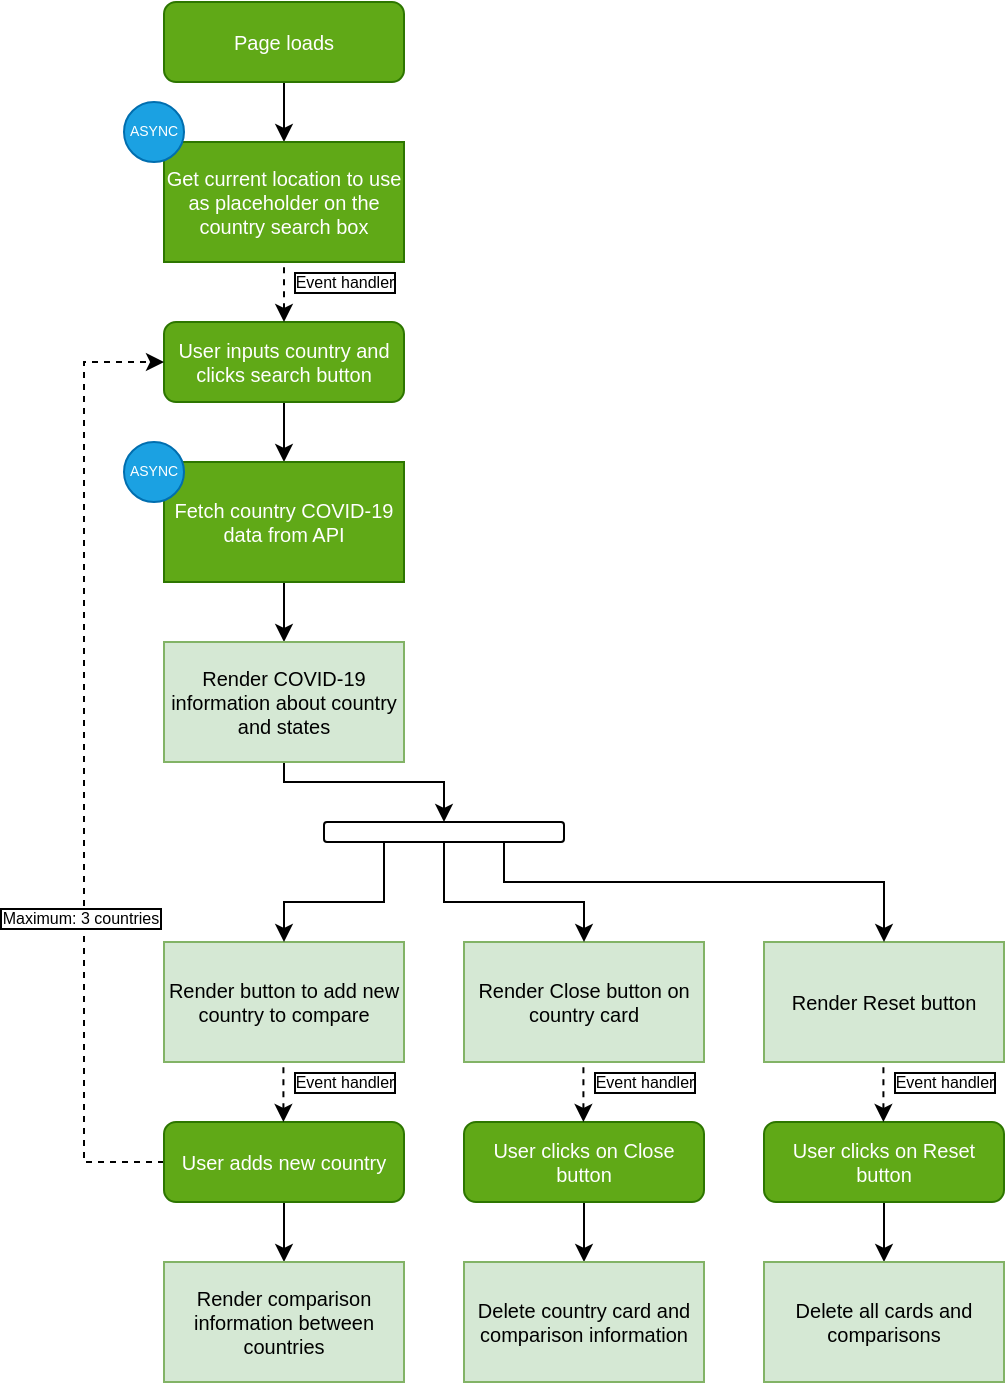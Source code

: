 <mxfile>
    <diagram id="C5RBs43oDa-KdzZeNtuy" name="Page-1">
        <mxGraphModel dx="404" dy="578" grid="1" gridSize="10" guides="1" tooltips="1" connect="1" arrows="1" fold="1" page="1" pageScale="1" pageWidth="827" pageHeight="1169" math="0" shadow="0">
            <root>
                <mxCell id="WIyWlLk6GJQsqaUBKTNV-0"/>
                <mxCell id="WIyWlLk6GJQsqaUBKTNV-1" parent="WIyWlLk6GJQsqaUBKTNV-0"/>
                <mxCell id="nCoyNoLL6VT5nCh0kXBd-9" style="edgeStyle=orthogonalEdgeStyle;rounded=0;orthogonalLoop=1;jettySize=auto;html=1;exitX=0.5;exitY=1;exitDx=0;exitDy=0;fontSize=7;" parent="WIyWlLk6GJQsqaUBKTNV-1" source="WIyWlLk6GJQsqaUBKTNV-3" target="nCoyNoLL6VT5nCh0kXBd-0" edge="1">
                    <mxGeometry relative="1" as="geometry"/>
                </mxCell>
                <mxCell id="WIyWlLk6GJQsqaUBKTNV-3" value="Page loads" style="rounded=1;whiteSpace=wrap;html=1;fontSize=10;glass=0;strokeWidth=1;shadow=0;fillColor=#60a917;strokeColor=#2D7600;fontColor=#ffffff;" parent="WIyWlLk6GJQsqaUBKTNV-1" vertex="1">
                    <mxGeometry x="160" y="100" width="120" height="40" as="geometry"/>
                </mxCell>
                <mxCell id="nCoyNoLL6VT5nCh0kXBd-0" value="Get current location to use as placeholder on the country search box" style="rounded=0;whiteSpace=wrap;html=1;fontSize=10;fillColor=#60a917;strokeColor=#2D7600;fontColor=#ffffff;" parent="WIyWlLk6GJQsqaUBKTNV-1" vertex="1">
                    <mxGeometry x="160" y="170" width="120" height="60" as="geometry"/>
                </mxCell>
                <mxCell id="nCoyNoLL6VT5nCh0kXBd-2" value="ASYNC" style="ellipse;whiteSpace=wrap;html=1;aspect=fixed;fontSize=7;fillColor=#1ba1e2;strokeColor=#006EAF;fontColor=#ffffff;" parent="WIyWlLk6GJQsqaUBKTNV-1" vertex="1">
                    <mxGeometry x="140" y="150" width="30" height="30" as="geometry"/>
                </mxCell>
                <mxCell id="nCoyNoLL6VT5nCh0kXBd-8" style="edgeStyle=orthogonalEdgeStyle;rounded=0;orthogonalLoop=1;jettySize=auto;html=1;exitX=0.5;exitY=1;exitDx=0;exitDy=0;entryX=0.5;entryY=0;entryDx=0;entryDy=0;fontSize=7;" parent="WIyWlLk6GJQsqaUBKTNV-1" source="nCoyNoLL6VT5nCh0kXBd-4" target="nCoyNoLL6VT5nCh0kXBd-6" edge="1">
                    <mxGeometry relative="1" as="geometry"/>
                </mxCell>
                <mxCell id="nCoyNoLL6VT5nCh0kXBd-4" value="User inputs country and clicks search button" style="rounded=1;whiteSpace=wrap;html=1;fontSize=10;glass=0;strokeWidth=1;shadow=0;fillColor=#60a917;strokeColor=#2D7600;fontColor=#ffffff;" parent="WIyWlLk6GJQsqaUBKTNV-1" vertex="1">
                    <mxGeometry x="160" y="260" width="120" height="40" as="geometry"/>
                </mxCell>
                <mxCell id="nCoyNoLL6VT5nCh0kXBd-5" value="Event handler" style="endArrow=none;dashed=1;html=1;fontSize=8;exitX=0.5;exitY=0;exitDx=0;exitDy=0;entryX=0.5;entryY=1;entryDx=0;entryDy=0;startArrow=classic;startFill=1;labelBorderColor=#000000;" parent="WIyWlLk6GJQsqaUBKTNV-1" source="nCoyNoLL6VT5nCh0kXBd-4" target="nCoyNoLL6VT5nCh0kXBd-0" edge="1">
                    <mxGeometry x="0.333" y="-30" width="50" height="50" relative="1" as="geometry">
                        <mxPoint x="370" y="310" as="sourcePoint"/>
                        <mxPoint x="420" y="260" as="targetPoint"/>
                        <mxPoint as="offset"/>
                    </mxGeometry>
                </mxCell>
                <mxCell id="nCoyNoLL6VT5nCh0kXBd-12" style="edgeStyle=orthogonalEdgeStyle;rounded=0;orthogonalLoop=1;jettySize=auto;html=1;exitX=0.5;exitY=1;exitDx=0;exitDy=0;fontSize=7;startArrow=none;startFill=0;" parent="WIyWlLk6GJQsqaUBKTNV-1" source="nCoyNoLL6VT5nCh0kXBd-6" target="nCoyNoLL6VT5nCh0kXBd-11" edge="1">
                    <mxGeometry relative="1" as="geometry"/>
                </mxCell>
                <mxCell id="nCoyNoLL6VT5nCh0kXBd-6" value="Fetch country COVID-19 data from API" style="rounded=0;whiteSpace=wrap;html=1;fontSize=10;fillColor=#60a917;strokeColor=#2D7600;fontColor=#ffffff;" parent="WIyWlLk6GJQsqaUBKTNV-1" vertex="1">
                    <mxGeometry x="160" y="330" width="120" height="60" as="geometry"/>
                </mxCell>
                <mxCell id="nCoyNoLL6VT5nCh0kXBd-7" value="ASYNC" style="ellipse;whiteSpace=wrap;html=1;aspect=fixed;fontSize=7;fillColor=#1ba1e2;strokeColor=#006EAF;fontColor=#ffffff;" parent="WIyWlLk6GJQsqaUBKTNV-1" vertex="1">
                    <mxGeometry x="140" y="320" width="30" height="30" as="geometry"/>
                </mxCell>
                <mxCell id="nCoyNoLL6VT5nCh0kXBd-51" style="edgeStyle=orthogonalEdgeStyle;rounded=0;orthogonalLoop=1;jettySize=auto;html=1;exitX=0.5;exitY=1;exitDx=0;exitDy=0;entryX=0.5;entryY=0;entryDx=0;entryDy=0;fontSize=8;startArrow=none;startFill=0;endArrow=classic;endFill=1;" parent="WIyWlLk6GJQsqaUBKTNV-1" source="nCoyNoLL6VT5nCh0kXBd-11" target="nCoyNoLL6VT5nCh0kXBd-50" edge="1">
                    <mxGeometry relative="1" as="geometry">
                        <Array as="points">
                            <mxPoint x="220" y="490"/>
                            <mxPoint x="300" y="490"/>
                        </Array>
                    </mxGeometry>
                </mxCell>
                <mxCell id="nCoyNoLL6VT5nCh0kXBd-11" value="&lt;span style=&quot;color: rgb(0 , 0 , 0) ; font-family: &amp;#34;helvetica&amp;#34; ; font-size: 10px ; font-style: normal ; font-weight: 400 ; letter-spacing: normal ; text-align: center ; text-indent: 0px ; text-transform: none ; word-spacing: 0px ; display: inline ; float: none&quot;&gt;Render COVID-19 information about country and states&lt;/span&gt;" style="rounded=0;whiteSpace=wrap;html=1;fontSize=7;fillColor=#d5e8d4;strokeColor=#82b366;labelBackgroundColor=none;" parent="WIyWlLk6GJQsqaUBKTNV-1" vertex="1">
                    <mxGeometry x="160" y="420" width="120" height="60" as="geometry"/>
                </mxCell>
                <mxCell id="nCoyNoLL6VT5nCh0kXBd-15" style="edgeStyle=orthogonalEdgeStyle;rounded=0;orthogonalLoop=1;jettySize=auto;html=1;exitX=0;exitY=0.5;exitDx=0;exitDy=0;entryX=0;entryY=0.5;entryDx=0;entryDy=0;fontSize=7;startArrow=none;startFill=0;dashed=1;" parent="WIyWlLk6GJQsqaUBKTNV-1" source="nCoyNoLL6VT5nCh0kXBd-28" target="nCoyNoLL6VT5nCh0kXBd-4" edge="1">
                    <mxGeometry relative="1" as="geometry">
                        <Array as="points">
                            <mxPoint x="120" y="680"/>
                            <mxPoint x="120" y="280"/>
                        </Array>
                    </mxGeometry>
                </mxCell>
                <mxCell id="nCoyNoLL6VT5nCh0kXBd-22" value="Maximum: 3 countries" style="edgeLabel;html=1;align=center;verticalAlign=middle;resizable=0;points=[];fontSize=8;labelBackgroundColor=#ffffff;labelBorderColor=#000000;" parent="nCoyNoLL6VT5nCh0kXBd-15" vertex="1" connectable="0">
                    <mxGeometry x="0.181" y="2" relative="1" as="geometry">
                        <mxPoint y="121" as="offset"/>
                    </mxGeometry>
                </mxCell>
                <mxCell id="nCoyNoLL6VT5nCh0kXBd-13" value="&lt;span style=&quot;color: rgb(0 , 0 , 0) ; font-family: &amp;#34;helvetica&amp;#34; ; font-size: 10px ; font-style: normal ; font-weight: 400 ; letter-spacing: normal ; text-align: center ; text-indent: 0px ; text-transform: none ; word-spacing: 0px ; display: inline ; float: none&quot;&gt;Render button to add new country to compare&lt;/span&gt;" style="rounded=0;whiteSpace=wrap;html=1;fontSize=7;fillColor=#d5e8d4;strokeColor=#82b366;labelBackgroundColor=none;" parent="WIyWlLk6GJQsqaUBKTNV-1" vertex="1">
                    <mxGeometry x="160" y="570" width="120" height="60" as="geometry"/>
                </mxCell>
                <mxCell id="nCoyNoLL6VT5nCh0kXBd-23" value="&lt;span style=&quot;color: rgb(0 , 0 , 0) ; font-family: &amp;#34;helvetica&amp;#34; ; font-size: 10px ; font-style: normal ; font-weight: 400 ; letter-spacing: normal ; text-align: center ; text-indent: 0px ; text-transform: none ; word-spacing: 0px ; display: inline ; float: none&quot;&gt;Render Close button on country card&lt;/span&gt;" style="rounded=0;whiteSpace=wrap;html=1;fontSize=7;fillColor=#d5e8d4;strokeColor=#82b366;labelBackgroundColor=none;" parent="WIyWlLk6GJQsqaUBKTNV-1" vertex="1">
                    <mxGeometry x="310" y="570" width="120" height="60" as="geometry"/>
                </mxCell>
                <mxCell id="nCoyNoLL6VT5nCh0kXBd-25" value="&lt;span style=&quot;color: rgb(0 , 0 , 0) ; font-family: &amp;#34;helvetica&amp;#34; ; font-size: 10px ; font-style: normal ; font-weight: 400 ; letter-spacing: normal ; text-align: center ; text-indent: 0px ; text-transform: none ; word-spacing: 0px ; display: inline ; float: none&quot;&gt;Render Reset button&lt;/span&gt;" style="rounded=0;whiteSpace=wrap;html=1;fontSize=7;fillColor=#d5e8d4;strokeColor=#82b366;labelBackgroundColor=none;" parent="WIyWlLk6GJQsqaUBKTNV-1" vertex="1">
                    <mxGeometry x="460" y="570" width="120" height="60" as="geometry"/>
                </mxCell>
                <mxCell id="nCoyNoLL6VT5nCh0kXBd-31" style="edgeStyle=orthogonalEdgeStyle;rounded=0;orthogonalLoop=1;jettySize=auto;html=1;exitX=0.5;exitY=1;exitDx=0;exitDy=0;entryX=0.5;entryY=0;entryDx=0;entryDy=0;fontSize=8;startArrow=none;startFill=0;" parent="WIyWlLk6GJQsqaUBKTNV-1" source="nCoyNoLL6VT5nCh0kXBd-28" target="nCoyNoLL6VT5nCh0kXBd-30" edge="1">
                    <mxGeometry relative="1" as="geometry"/>
                </mxCell>
                <mxCell id="nCoyNoLL6VT5nCh0kXBd-28" value="User adds new country" style="rounded=1;whiteSpace=wrap;html=1;fontSize=10;glass=0;strokeWidth=1;shadow=0;fillColor=#60a917;strokeColor=#2D7600;fontColor=#ffffff;" parent="WIyWlLk6GJQsqaUBKTNV-1" vertex="1">
                    <mxGeometry x="160" y="660" width="120" height="40" as="geometry"/>
                </mxCell>
                <mxCell id="nCoyNoLL6VT5nCh0kXBd-29" value="Event handler" style="endArrow=none;dashed=1;html=1;fontSize=8;exitX=0.5;exitY=0;exitDx=0;exitDy=0;entryX=0.5;entryY=1;entryDx=0;entryDy=0;startArrow=classic;startFill=1;labelBorderColor=#000000;" parent="WIyWlLk6GJQsqaUBKTNV-1" edge="1">
                    <mxGeometry x="0.333" y="-30" width="50" height="50" relative="1" as="geometry">
                        <mxPoint x="219.71" y="660" as="sourcePoint"/>
                        <mxPoint x="219.71" y="630" as="targetPoint"/>
                        <mxPoint as="offset"/>
                    </mxGeometry>
                </mxCell>
                <mxCell id="nCoyNoLL6VT5nCh0kXBd-30" value="&lt;span style=&quot;color: rgb(0 , 0 , 0) ; font-family: &amp;#34;helvetica&amp;#34; ; font-size: 10px ; font-style: normal ; font-weight: 400 ; letter-spacing: normal ; text-align: center ; text-indent: 0px ; text-transform: none ; word-spacing: 0px ; display: inline ; float: none&quot;&gt;Render comparison information between countries&lt;/span&gt;" style="rounded=0;whiteSpace=wrap;html=1;fontSize=7;fillColor=#d5e8d4;strokeColor=#82b366;labelBackgroundColor=none;" parent="WIyWlLk6GJQsqaUBKTNV-1" vertex="1">
                    <mxGeometry x="160" y="730" width="120" height="60" as="geometry"/>
                </mxCell>
                <mxCell id="nCoyNoLL6VT5nCh0kXBd-38" style="edgeStyle=orthogonalEdgeStyle;rounded=0;orthogonalLoop=1;jettySize=auto;html=1;exitX=0.5;exitY=1;exitDx=0;exitDy=0;entryX=0.5;entryY=0;entryDx=0;entryDy=0;fontSize=8;startArrow=none;startFill=0;" parent="WIyWlLk6GJQsqaUBKTNV-1" source="nCoyNoLL6VT5nCh0kXBd-32" target="nCoyNoLL6VT5nCh0kXBd-33" edge="1">
                    <mxGeometry relative="1" as="geometry"/>
                </mxCell>
                <mxCell id="nCoyNoLL6VT5nCh0kXBd-32" value="User clicks on Close button" style="rounded=1;whiteSpace=wrap;html=1;fontSize=10;glass=0;strokeWidth=1;shadow=0;fillColor=#60a917;strokeColor=#2D7600;fontColor=#ffffff;" parent="WIyWlLk6GJQsqaUBKTNV-1" vertex="1">
                    <mxGeometry x="310" y="660" width="120" height="40" as="geometry"/>
                </mxCell>
                <mxCell id="nCoyNoLL6VT5nCh0kXBd-33" value="&lt;span style=&quot;color: rgb(0 , 0 , 0) ; font-family: &amp;#34;helvetica&amp;#34; ; font-size: 10px ; font-style: normal ; font-weight: 400 ; letter-spacing: normal ; text-align: center ; text-indent: 0px ; text-transform: none ; word-spacing: 0px ; display: inline ; float: none&quot;&gt;Delete country card and comparison information&lt;/span&gt;" style="rounded=0;whiteSpace=wrap;html=1;fontSize=7;fillColor=#d5e8d4;strokeColor=#82b366;labelBackgroundColor=none;" parent="WIyWlLk6GJQsqaUBKTNV-1" vertex="1">
                    <mxGeometry x="310" y="730" width="120" height="60" as="geometry"/>
                </mxCell>
                <mxCell id="nCoyNoLL6VT5nCh0kXBd-39" style="edgeStyle=orthogonalEdgeStyle;rounded=0;orthogonalLoop=1;jettySize=auto;html=1;exitX=0.5;exitY=1;exitDx=0;exitDy=0;entryX=0.5;entryY=0;entryDx=0;entryDy=0;fontSize=8;startArrow=none;startFill=0;" parent="WIyWlLk6GJQsqaUBKTNV-1" source="nCoyNoLL6VT5nCh0kXBd-34" target="nCoyNoLL6VT5nCh0kXBd-35" edge="1">
                    <mxGeometry relative="1" as="geometry"/>
                </mxCell>
                <mxCell id="nCoyNoLL6VT5nCh0kXBd-34" value="User clicks on Reset button" style="rounded=1;whiteSpace=wrap;html=1;fontSize=10;glass=0;strokeWidth=1;shadow=0;fillColor=#60a917;strokeColor=#2D7600;fontColor=#ffffff;" parent="WIyWlLk6GJQsqaUBKTNV-1" vertex="1">
                    <mxGeometry x="460" y="660" width="120" height="40" as="geometry"/>
                </mxCell>
                <mxCell id="nCoyNoLL6VT5nCh0kXBd-35" value="&lt;span style=&quot;color: rgb(0 , 0 , 0) ; font-family: &amp;#34;helvetica&amp;#34; ; font-size: 10px ; font-style: normal ; font-weight: 400 ; letter-spacing: normal ; text-align: center ; text-indent: 0px ; text-transform: none ; word-spacing: 0px ; display: inline ; float: none&quot;&gt;Delete all cards and comparisons&lt;/span&gt;" style="rounded=0;whiteSpace=wrap;html=1;fontSize=7;fillColor=#d5e8d4;strokeColor=#82b366;labelBackgroundColor=none;" parent="WIyWlLk6GJQsqaUBKTNV-1" vertex="1">
                    <mxGeometry x="460" y="730" width="120" height="60" as="geometry"/>
                </mxCell>
                <mxCell id="nCoyNoLL6VT5nCh0kXBd-36" value="Event handler" style="endArrow=none;dashed=1;html=1;fontSize=8;exitX=0.5;exitY=0;exitDx=0;exitDy=0;entryX=0.5;entryY=1;entryDx=0;entryDy=0;startArrow=classic;startFill=1;labelBorderColor=#000000;" parent="WIyWlLk6GJQsqaUBKTNV-1" edge="1">
                    <mxGeometry x="0.333" y="-30" width="50" height="50" relative="1" as="geometry">
                        <mxPoint x="369.71" y="660" as="sourcePoint"/>
                        <mxPoint x="369.71" y="630" as="targetPoint"/>
                        <mxPoint as="offset"/>
                    </mxGeometry>
                </mxCell>
                <mxCell id="nCoyNoLL6VT5nCh0kXBd-37" value="Event handler" style="endArrow=none;dashed=1;html=1;fontSize=8;exitX=0.5;exitY=0;exitDx=0;exitDy=0;entryX=0.5;entryY=1;entryDx=0;entryDy=0;startArrow=classic;startFill=1;labelBorderColor=#000000;" parent="WIyWlLk6GJQsqaUBKTNV-1" edge="1">
                    <mxGeometry x="0.333" y="-30" width="50" height="50" relative="1" as="geometry">
                        <mxPoint x="519.71" y="660" as="sourcePoint"/>
                        <mxPoint x="519.71" y="630" as="targetPoint"/>
                        <mxPoint as="offset"/>
                    </mxGeometry>
                </mxCell>
                <mxCell id="nCoyNoLL6VT5nCh0kXBd-53" style="edgeStyle=orthogonalEdgeStyle;rounded=0;orthogonalLoop=1;jettySize=auto;html=1;exitX=0.25;exitY=1;exitDx=0;exitDy=0;entryX=0.5;entryY=0;entryDx=0;entryDy=0;fontSize=8;startArrow=none;startFill=0;endArrow=classic;endFill=1;" parent="WIyWlLk6GJQsqaUBKTNV-1" source="nCoyNoLL6VT5nCh0kXBd-50" target="nCoyNoLL6VT5nCh0kXBd-13" edge="1">
                    <mxGeometry relative="1" as="geometry">
                        <Array as="points">
                            <mxPoint x="270" y="550"/>
                            <mxPoint x="220" y="550"/>
                        </Array>
                    </mxGeometry>
                </mxCell>
                <mxCell id="nCoyNoLL6VT5nCh0kXBd-54" style="edgeStyle=orthogonalEdgeStyle;rounded=0;orthogonalLoop=1;jettySize=auto;html=1;exitX=0.5;exitY=1;exitDx=0;exitDy=0;fontSize=8;startArrow=none;startFill=0;endArrow=classic;endFill=1;" parent="WIyWlLk6GJQsqaUBKTNV-1" source="nCoyNoLL6VT5nCh0kXBd-50" target="nCoyNoLL6VT5nCh0kXBd-23" edge="1">
                    <mxGeometry relative="1" as="geometry">
                        <Array as="points">
                            <mxPoint x="300" y="550"/>
                            <mxPoint x="370" y="550"/>
                        </Array>
                    </mxGeometry>
                </mxCell>
                <mxCell id="nCoyNoLL6VT5nCh0kXBd-55" style="edgeStyle=orthogonalEdgeStyle;rounded=0;orthogonalLoop=1;jettySize=auto;html=1;exitX=0.75;exitY=1;exitDx=0;exitDy=0;fontSize=8;startArrow=none;startFill=0;endArrow=classic;endFill=1;" parent="WIyWlLk6GJQsqaUBKTNV-1" source="nCoyNoLL6VT5nCh0kXBd-50" target="nCoyNoLL6VT5nCh0kXBd-25" edge="1">
                    <mxGeometry relative="1" as="geometry">
                        <Array as="points">
                            <mxPoint x="330" y="540"/>
                            <mxPoint x="520" y="540"/>
                        </Array>
                    </mxGeometry>
                </mxCell>
                <mxCell id="nCoyNoLL6VT5nCh0kXBd-50" value="" style="rounded=1;whiteSpace=wrap;html=1;labelBackgroundColor=#ffffff;fontSize=8;" parent="WIyWlLk6GJQsqaUBKTNV-1" vertex="1">
                    <mxGeometry x="240" y="510" width="120" height="10" as="geometry"/>
                </mxCell>
            </root>
        </mxGraphModel>
    </diagram>
</mxfile>